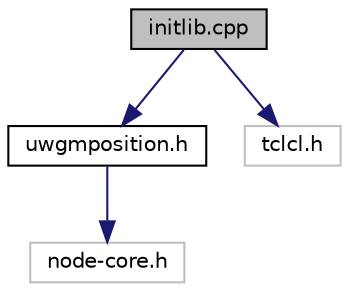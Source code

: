 digraph "initlib.cpp"
{
 // LATEX_PDF_SIZE
  edge [fontname="Helvetica",fontsize="10",labelfontname="Helvetica",labelfontsize="10"];
  node [fontname="Helvetica",fontsize="10",shape=record];
  Node1 [label="initlib.cpp",height=0.2,width=0.4,color="black", fillcolor="grey75", style="filled", fontcolor="black",tooltip="Provides the initialization of uwgmposition libraries."];
  Node1 -> Node2 [color="midnightblue",fontsize="10",style="solid",fontname="Helvetica"];
  Node2 [label="uwgmposition.h",height=0.2,width=0.4,color="black", fillcolor="white", style="filled",URL="$uwgmposition_8h.html",tooltip="3D Gauss Markov mobility model."];
  Node2 -> Node3 [color="midnightblue",fontsize="10",style="solid",fontname="Helvetica"];
  Node3 [label="node-core.h",height=0.2,width=0.4,color="grey75", fillcolor="white", style="filled",tooltip=" "];
  Node1 -> Node4 [color="midnightblue",fontsize="10",style="solid",fontname="Helvetica"];
  Node4 [label="tclcl.h",height=0.2,width=0.4,color="grey75", fillcolor="white", style="filled",tooltip=" "];
}
